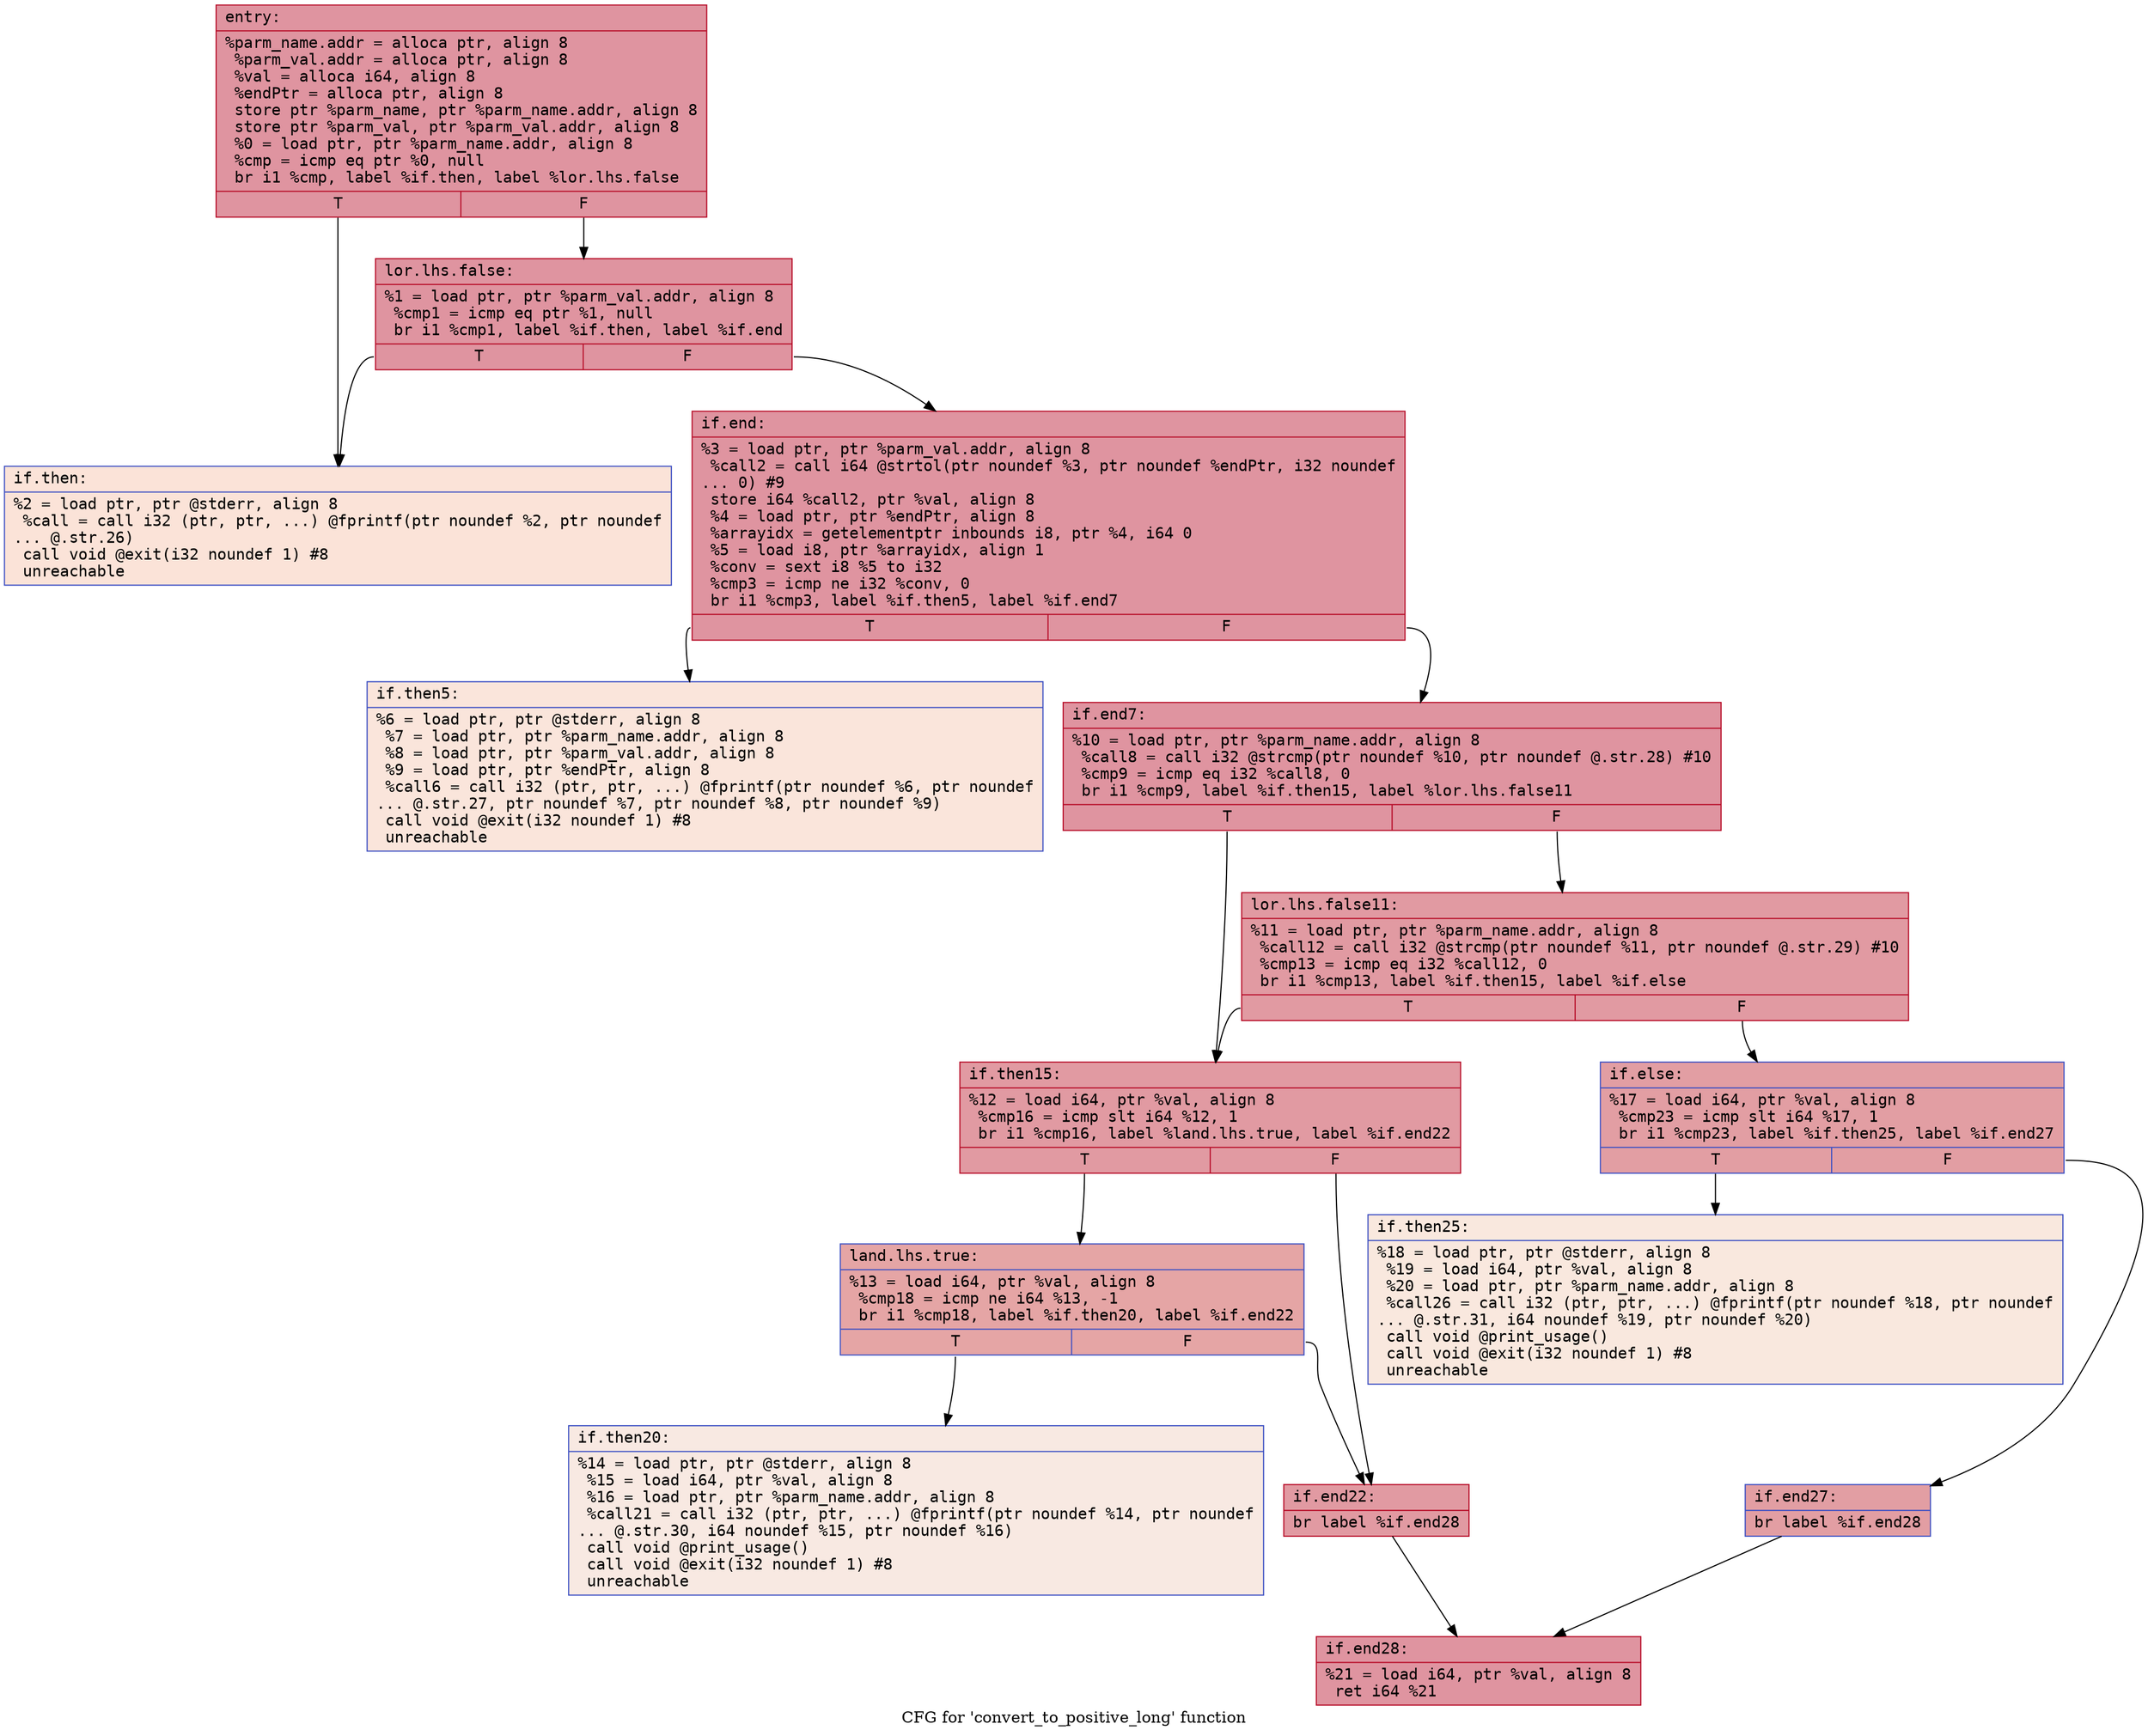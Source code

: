 digraph "CFG for 'convert_to_positive_long' function" {
	label="CFG for 'convert_to_positive_long' function";

	Node0x5567ef556020 [shape=record,color="#b70d28ff", style=filled, fillcolor="#b70d2870" fontname="Courier",label="{entry:\l|  %parm_name.addr = alloca ptr, align 8\l  %parm_val.addr = alloca ptr, align 8\l  %val = alloca i64, align 8\l  %endPtr = alloca ptr, align 8\l  store ptr %parm_name, ptr %parm_name.addr, align 8\l  store ptr %parm_val, ptr %parm_val.addr, align 8\l  %0 = load ptr, ptr %parm_name.addr, align 8\l  %cmp = icmp eq ptr %0, null\l  br i1 %cmp, label %if.then, label %lor.lhs.false\l|{<s0>T|<s1>F}}"];
	Node0x5567ef556020:s0 -> Node0x5567ef556530[tooltip="entry -> if.then\nProbability 0.00%" ];
	Node0x5567ef556020:s1 -> Node0x5567ef5565a0[tooltip="entry -> lor.lhs.false\nProbability 100.00%" ];
	Node0x5567ef5565a0 [shape=record,color="#b70d28ff", style=filled, fillcolor="#b70d2870" fontname="Courier",label="{lor.lhs.false:\l|  %1 = load ptr, ptr %parm_val.addr, align 8\l  %cmp1 = icmp eq ptr %1, null\l  br i1 %cmp1, label %if.then, label %if.end\l|{<s0>T|<s1>F}}"];
	Node0x5567ef5565a0:s0 -> Node0x5567ef556530[tooltip="lor.lhs.false -> if.then\nProbability 0.00%" ];
	Node0x5567ef5565a0:s1 -> Node0x5567ef556800[tooltip="lor.lhs.false -> if.end\nProbability 100.00%" ];
	Node0x5567ef556530 [shape=record,color="#3d50c3ff", style=filled, fillcolor="#f6bfa670" fontname="Courier",label="{if.then:\l|  %2 = load ptr, ptr @stderr, align 8\l  %call = call i32 (ptr, ptr, ...) @fprintf(ptr noundef %2, ptr noundef\l... @.str.26)\l  call void @exit(i32 noundef 1) #8\l  unreachable\l}"];
	Node0x5567ef556800 [shape=record,color="#b70d28ff", style=filled, fillcolor="#b70d2870" fontname="Courier",label="{if.end:\l|  %3 = load ptr, ptr %parm_val.addr, align 8\l  %call2 = call i64 @strtol(ptr noundef %3, ptr noundef %endPtr, i32 noundef\l... 0) #9\l  store i64 %call2, ptr %val, align 8\l  %4 = load ptr, ptr %endPtr, align 8\l  %arrayidx = getelementptr inbounds i8, ptr %4, i64 0\l  %5 = load i8, ptr %arrayidx, align 1\l  %conv = sext i8 %5 to i32\l  %cmp3 = icmp ne i32 %conv, 0\l  br i1 %cmp3, label %if.then5, label %if.end7\l|{<s0>T|<s1>F}}"];
	Node0x5567ef556800:s0 -> Node0x5567ef557310[tooltip="if.end -> if.then5\nProbability 0.00%" ];
	Node0x5567ef556800:s1 -> Node0x5567ef557390[tooltip="if.end -> if.end7\nProbability 100.00%" ];
	Node0x5567ef557310 [shape=record,color="#3d50c3ff", style=filled, fillcolor="#f4c5ad70" fontname="Courier",label="{if.then5:\l|  %6 = load ptr, ptr @stderr, align 8\l  %7 = load ptr, ptr %parm_name.addr, align 8\l  %8 = load ptr, ptr %parm_val.addr, align 8\l  %9 = load ptr, ptr %endPtr, align 8\l  %call6 = call i32 (ptr, ptr, ...) @fprintf(ptr noundef %6, ptr noundef\l... @.str.27, ptr noundef %7, ptr noundef %8, ptr noundef %9)\l  call void @exit(i32 noundef 1) #8\l  unreachable\l}"];
	Node0x5567ef557390 [shape=record,color="#b70d28ff", style=filled, fillcolor="#b70d2870" fontname="Courier",label="{if.end7:\l|  %10 = load ptr, ptr %parm_name.addr, align 8\l  %call8 = call i32 @strcmp(ptr noundef %10, ptr noundef @.str.28) #10\l  %cmp9 = icmp eq i32 %call8, 0\l  br i1 %cmp9, label %if.then15, label %lor.lhs.false11\l|{<s0>T|<s1>F}}"];
	Node0x5567ef557390:s0 -> Node0x5567ef558d10[tooltip="if.end7 -> if.then15\nProbability 37.50%" ];
	Node0x5567ef557390:s1 -> Node0x5567ef558d90[tooltip="if.end7 -> lor.lhs.false11\nProbability 62.50%" ];
	Node0x5567ef558d90 [shape=record,color="#b70d28ff", style=filled, fillcolor="#bb1b2c70" fontname="Courier",label="{lor.lhs.false11:\l|  %11 = load ptr, ptr %parm_name.addr, align 8\l  %call12 = call i32 @strcmp(ptr noundef %11, ptr noundef @.str.29) #10\l  %cmp13 = icmp eq i32 %call12, 0\l  br i1 %cmp13, label %if.then15, label %if.else\l|{<s0>T|<s1>F}}"];
	Node0x5567ef558d90:s0 -> Node0x5567ef558d10[tooltip="lor.lhs.false11 -> if.then15\nProbability 37.50%" ];
	Node0x5567ef558d90:s1 -> Node0x5567ef5594f0[tooltip="lor.lhs.false11 -> if.else\nProbability 62.50%" ];
	Node0x5567ef558d10 [shape=record,color="#b70d28ff", style=filled, fillcolor="#bb1b2c70" fontname="Courier",label="{if.then15:\l|  %12 = load i64, ptr %val, align 8\l  %cmp16 = icmp slt i64 %12, 1\l  br i1 %cmp16, label %land.lhs.true, label %if.end22\l|{<s0>T|<s1>F}}"];
	Node0x5567ef558d10:s0 -> Node0x5567ef559740[tooltip="if.then15 -> land.lhs.true\nProbability 37.50%" ];
	Node0x5567ef558d10:s1 -> Node0x5567ef5597c0[tooltip="if.then15 -> if.end22\nProbability 62.50%" ];
	Node0x5567ef559740 [shape=record,color="#3d50c3ff", style=filled, fillcolor="#c5333470" fontname="Courier",label="{land.lhs.true:\l|  %13 = load i64, ptr %val, align 8\l  %cmp18 = icmp ne i64 %13, -1\l  br i1 %cmp18, label %if.then20, label %if.end22\l|{<s0>T|<s1>F}}"];
	Node0x5567ef559740:s0 -> Node0x5567ef559a80[tooltip="land.lhs.true -> if.then20\nProbability 0.00%" ];
	Node0x5567ef559740:s1 -> Node0x5567ef5597c0[tooltip="land.lhs.true -> if.end22\nProbability 100.00%" ];
	Node0x5567ef559a80 [shape=record,color="#3d50c3ff", style=filled, fillcolor="#efcebd70" fontname="Courier",label="{if.then20:\l|  %14 = load ptr, ptr @stderr, align 8\l  %15 = load i64, ptr %val, align 8\l  %16 = load ptr, ptr %parm_name.addr, align 8\l  %call21 = call i32 (ptr, ptr, ...) @fprintf(ptr noundef %14, ptr noundef\l... @.str.30, i64 noundef %15, ptr noundef %16)\l  call void @print_usage()\l  call void @exit(i32 noundef 1) #8\l  unreachable\l}"];
	Node0x5567ef5597c0 [shape=record,color="#b70d28ff", style=filled, fillcolor="#bb1b2c70" fontname="Courier",label="{if.end22:\l|  br label %if.end28\l}"];
	Node0x5567ef5597c0 -> Node0x5567ef55a0f0[tooltip="if.end22 -> if.end28\nProbability 100.00%" ];
	Node0x5567ef5594f0 [shape=record,color="#3d50c3ff", style=filled, fillcolor="#be242e70" fontname="Courier",label="{if.else:\l|  %17 = load i64, ptr %val, align 8\l  %cmp23 = icmp slt i64 %17, 1\l  br i1 %cmp23, label %if.then25, label %if.end27\l|{<s0>T|<s1>F}}"];
	Node0x5567ef5594f0:s0 -> Node0x5567ef55a2f0[tooltip="if.else -> if.then25\nProbability 0.00%" ];
	Node0x5567ef5594f0:s1 -> Node0x5567ef55a370[tooltip="if.else -> if.end27\nProbability 100.00%" ];
	Node0x5567ef55a2f0 [shape=record,color="#3d50c3ff", style=filled, fillcolor="#f2cab570" fontname="Courier",label="{if.then25:\l|  %18 = load ptr, ptr @stderr, align 8\l  %19 = load i64, ptr %val, align 8\l  %20 = load ptr, ptr %parm_name.addr, align 8\l  %call26 = call i32 (ptr, ptr, ...) @fprintf(ptr noundef %18, ptr noundef\l... @.str.31, i64 noundef %19, ptr noundef %20)\l  call void @print_usage()\l  call void @exit(i32 noundef 1) #8\l  unreachable\l}"];
	Node0x5567ef55a370 [shape=record,color="#3d50c3ff", style=filled, fillcolor="#be242e70" fontname="Courier",label="{if.end27:\l|  br label %if.end28\l}"];
	Node0x5567ef55a370 -> Node0x5567ef55a0f0[tooltip="if.end27 -> if.end28\nProbability 100.00%" ];
	Node0x5567ef55a0f0 [shape=record,color="#b70d28ff", style=filled, fillcolor="#b70d2870" fontname="Courier",label="{if.end28:\l|  %21 = load i64, ptr %val, align 8\l  ret i64 %21\l}"];
}
